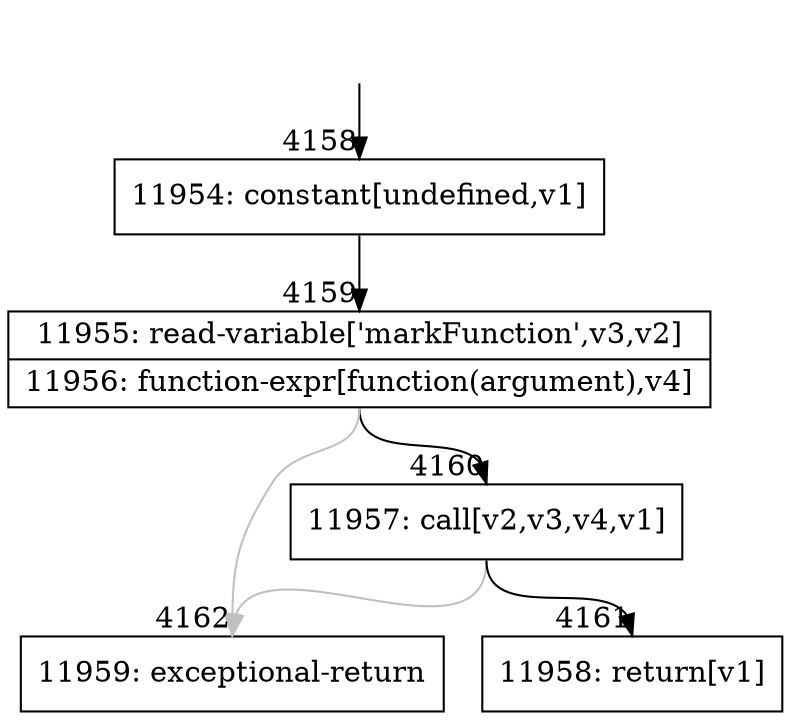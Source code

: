 digraph {
rankdir="TD"
BB_entry269[shape=none,label=""];
BB_entry269 -> BB4158 [tailport=s, headport=n, headlabel="    4158"]
BB4158 [shape=record label="{11954: constant[undefined,v1]}" ] 
BB4158 -> BB4159 [tailport=s, headport=n, headlabel="      4159"]
BB4159 [shape=record label="{11955: read-variable['markFunction',v3,v2]|11956: function-expr[function(argument),v4]}" ] 
BB4159 -> BB4160 [tailport=s, headport=n, headlabel="      4160"]
BB4159 -> BB4162 [tailport=s, headport=n, color=gray, headlabel="      4162"]
BB4160 [shape=record label="{11957: call[v2,v3,v4,v1]}" ] 
BB4160 -> BB4161 [tailport=s, headport=n, headlabel="      4161"]
BB4160 -> BB4162 [tailport=s, headport=n, color=gray]
BB4161 [shape=record label="{11958: return[v1]}" ] 
BB4162 [shape=record label="{11959: exceptional-return}" ] 
}
